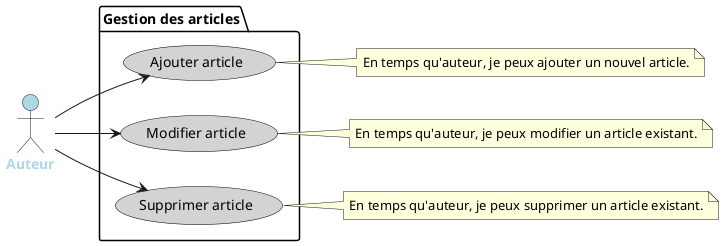 @startuml UserStoryAuteurArticle

left to right direction
skinparam actorFontStyle bold
skinparam usecase {
    BackgroundColor YellowGreen
    BorderColor Black
}

actor "Auteur" as Au #LightBlue;text:LightBlue

package "Gestion des articles" {
    usecase "Ajouter article" as Aa #LightGray;text:Black
    usecase "Modifier article" as Ma #LightGray;text:Black
    usecase "Supprimer article" as Sa #LightGray;text:Black
}

' Relations entre acteurs et cas d'utilisation
Au --> Aa
Au --> Ma
Au --> Sa

' Description des cas d'utilisation
note right of Aa
    En temps qu'auteur, je peux ajouter un nouvel article.
end note
note right of Ma
    En temps qu'auteur, je peux modifier un article existant.
end note
note right of Sa
    En temps qu'auteur, je peux supprimer un article existant.
end note

@enduml